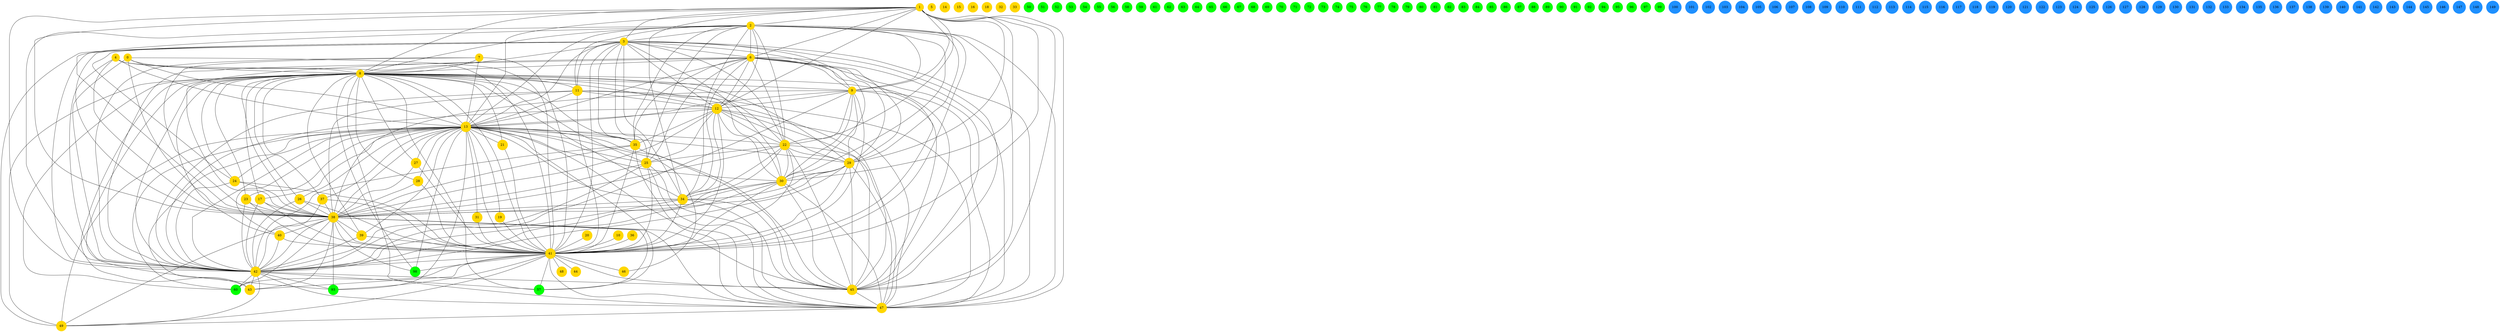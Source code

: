 graph iris
{

node [shape = circle, style = filled, color = gold]; 0;
node [shape = circle, style = filled, color = gold]; 1;
node [shape = circle, style = filled, color = gold]; 2;
node [shape = circle, style = filled, color = gold]; 3;
node [shape = circle, style = filled, color = gold]; 4;
node [shape = circle, style = filled, color = gold]; 5;
node [shape = circle, style = filled, color = gold]; 6;
node [shape = circle, style = filled, color = gold]; 7;
node [shape = circle, style = filled, color = gold]; 8;
node [shape = circle, style = filled, color = gold]; 9;
node [shape = circle, style = filled, color = gold]; 10;
node [shape = circle, style = filled, color = gold]; 11;
node [shape = circle, style = filled, color = gold]; 12;
node [shape = circle, style = filled, color = gold]; 13;
node [shape = circle, style = filled, color = gold]; 14;
node [shape = circle, style = filled, color = gold]; 15;
node [shape = circle, style = filled, color = gold]; 16;
node [shape = circle, style = filled, color = gold]; 17;
node [shape = circle, style = filled, color = gold]; 18;
node [shape = circle, style = filled, color = gold]; 19;
node [shape = circle, style = filled, color = gold]; 20;
node [shape = circle, style = filled, color = gold]; 21;
node [shape = circle, style = filled, color = gold]; 22;
node [shape = circle, style = filled, color = gold]; 23;
node [shape = circle, style = filled, color = gold]; 24;
node [shape = circle, style = filled, color = gold]; 25;
node [shape = circle, style = filled, color = gold]; 26;
node [shape = circle, style = filled, color = gold]; 27;
node [shape = circle, style = filled, color = gold]; 28;
node [shape = circle, style = filled, color = gold]; 29;
node [shape = circle, style = filled, color = gold]; 30;
node [shape = circle, style = filled, color = gold]; 31;
node [shape = circle, style = filled, color = gold]; 32;
node [shape = circle, style = filled, color = gold]; 33;
node [shape = circle, style = filled, color = gold]; 34;
node [shape = circle, style = filled, color = gold]; 35;
node [shape = circle, style = filled, color = gold]; 36;
node [shape = circle, style = filled, color = gold]; 37;
node [shape = circle, style = filled, color = gold]; 38;
node [shape = circle, style = filled, color = gold]; 39;
node [shape = circle, style = filled, color = gold]; 40;
node [shape = circle, style = filled, color = gold]; 41;
node [shape = circle, style = filled, color = gold]; 42;
node [shape = circle, style = filled, color = gold]; 43;
node [shape = circle, style = filled, color = gold]; 44;
node [shape = circle, style = filled, color = gold]; 45;
node [shape = circle, style = filled, color = gold]; 46;
node [shape = circle, style = filled, color = gold]; 47;
node [shape = circle, style = filled, color = gold]; 48;
node [shape = circle, style = filled, color = gold]; 49;
node [shape = circle, style = filled, color = green]; 50;
node [shape = circle, style = filled, color = green]; 51;
node [shape = circle, style = filled, color = green]; 52;
node [shape = circle, style = filled, color = green]; 53;
node [shape = circle, style = filled, color = green]; 54;
node [shape = circle, style = filled, color = green]; 55;
node [shape = circle, style = filled, color = green]; 56;
node [shape = circle, style = filled, color = green]; 57;
node [shape = circle, style = filled, color = green]; 58;
node [shape = circle, style = filled, color = green]; 59;
node [shape = circle, style = filled, color = green]; 60;
node [shape = circle, style = filled, color = green]; 61;
node [shape = circle, style = filled, color = green]; 62;
node [shape = circle, style = filled, color = green]; 63;
node [shape = circle, style = filled, color = green]; 64;
node [shape = circle, style = filled, color = green]; 65;
node [shape = circle, style = filled, color = green]; 66;
node [shape = circle, style = filled, color = green]; 67;
node [shape = circle, style = filled, color = green]; 68;
node [shape = circle, style = filled, color = green]; 69;
node [shape = circle, style = filled, color = green]; 70;
node [shape = circle, style = filled, color = green]; 71;
node [shape = circle, style = filled, color = green]; 72;
node [shape = circle, style = filled, color = green]; 73;
node [shape = circle, style = filled, color = green]; 74;
node [shape = circle, style = filled, color = green]; 75;
node [shape = circle, style = filled, color = green]; 76;
node [shape = circle, style = filled, color = green]; 77;
node [shape = circle, style = filled, color = green]; 78;
node [shape = circle, style = filled, color = green]; 79;
node [shape = circle, style = filled, color = green]; 80;
node [shape = circle, style = filled, color = green]; 81;
node [shape = circle, style = filled, color = green]; 82;
node [shape = circle, style = filled, color = green]; 83;
node [shape = circle, style = filled, color = green]; 84;
node [shape = circle, style = filled, color = green]; 85;
node [shape = circle, style = filled, color = green]; 86;
node [shape = circle, style = filled, color = green]; 87;
node [shape = circle, style = filled, color = green]; 88;
node [shape = circle, style = filled, color = green]; 89;
node [shape = circle, style = filled, color = green]; 90;
node [shape = circle, style = filled, color = green]; 91;
node [shape = circle, style = filled, color = green]; 92;
node [shape = circle, style = filled, color = green]; 93;
node [shape = circle, style = filled, color = green]; 94;
node [shape = circle, style = filled, color = green]; 95;
node [shape = circle, style = filled, color = green]; 96;
node [shape = circle, style = filled, color = green]; 97;
node [shape = circle, style = filled, color = green]; 98;
node [shape = circle, style = filled, color = green]; 99;
node [shape = circle, style = filled, color = dodgerblue]; 100;
node [shape = circle, style = filled, color = dodgerblue]; 101;
node [shape = circle, style = filled, color = dodgerblue]; 102;
node [shape = circle, style = filled, color = dodgerblue]; 103;
node [shape = circle, style = filled, color = dodgerblue]; 104;
node [shape = circle, style = filled, color = dodgerblue]; 105;
node [shape = circle, style = filled, color = dodgerblue]; 106;
node [shape = circle, style = filled, color = dodgerblue]; 107;
node [shape = circle, style = filled, color = dodgerblue]; 108;
node [shape = circle, style = filled, color = dodgerblue]; 109;
node [shape = circle, style = filled, color = dodgerblue]; 110;
node [shape = circle, style = filled, color = dodgerblue]; 111;
node [shape = circle, style = filled, color = dodgerblue]; 112;
node [shape = circle, style = filled, color = dodgerblue]; 113;
node [shape = circle, style = filled, color = dodgerblue]; 114;
node [shape = circle, style = filled, color = dodgerblue]; 115;
node [shape = circle, style = filled, color = dodgerblue]; 116;
node [shape = circle, style = filled, color = dodgerblue]; 117;
node [shape = circle, style = filled, color = dodgerblue]; 118;
node [shape = circle, style = filled, color = dodgerblue]; 119;
node [shape = circle, style = filled, color = dodgerblue]; 120;
node [shape = circle, style = filled, color = dodgerblue]; 121;
node [shape = circle, style = filled, color = dodgerblue]; 122;
node [shape = circle, style = filled, color = dodgerblue]; 123;
node [shape = circle, style = filled, color = dodgerblue]; 124;
node [shape = circle, style = filled, color = dodgerblue]; 125;
node [shape = circle, style = filled, color = dodgerblue]; 126;
node [shape = circle, style = filled, color = dodgerblue]; 127;
node [shape = circle, style = filled, color = dodgerblue]; 128;
node [shape = circle, style = filled, color = dodgerblue]; 129;
node [shape = circle, style = filled, color = dodgerblue]; 130;
node [shape = circle, style = filled, color = dodgerblue]; 131;
node [shape = circle, style = filled, color = dodgerblue]; 132;
node [shape = circle, style = filled, color = dodgerblue]; 133;
node [shape = circle, style = filled, color = dodgerblue]; 134;
node [shape = circle, style = filled, color = dodgerblue]; 135;
node [shape = circle, style = filled, color = dodgerblue]; 136;
node [shape = circle, style = filled, color = dodgerblue]; 137;
node [shape = circle, style = filled, color = dodgerblue]; 138;
node [shape = circle, style = filled, color = dodgerblue]; 139;
node [shape = circle, style = filled, color = dodgerblue]; 140;
node [shape = circle, style = filled, color = dodgerblue]; 141;
node [shape = circle, style = filled, color = dodgerblue]; 142;
node [shape = circle, style = filled, color = dodgerblue]; 143;
node [shape = circle, style = filled, color = dodgerblue]; 144;
node [shape = circle, style = filled, color = dodgerblue]; 145;
node [shape = circle, style = filled, color = dodgerblue]; 146;
node [shape = circle, style = filled, color = dodgerblue]; 147;
node [shape = circle, style = filled, color = dodgerblue]; 148;
node [shape = circle, style = filled, color = dodgerblue]; 149;

0 -- 8
0 -- 13
0 -- 38
0 -- 41
0 -- 42
1 -- 2
1 -- 3
1 -- 6
1 -- 8
1 -- 9
1 -- 12
1 -- 13
1 -- 22
1 -- 29
1 -- 30
1 -- 34
1 -- 38
1 -- 41
1 -- 42
1 -- 45
1 -- 47
2 -- 3
2 -- 6
2 -- 8
2 -- 9
2 -- 11
2 -- 12
2 -- 13
2 -- 22
2 -- 25
2 -- 29
2 -- 30
2 -- 34
2 -- 35
2 -- 38
2 -- 41
2 -- 42
2 -- 45
2 -- 47
3 -- 6
3 -- 8
3 -- 9
3 -- 11
3 -- 12
3 -- 13
3 -- 22
3 -- 24
3 -- 25
3 -- 29
3 -- 30
3 -- 34
3 -- 35
3 -- 38
3 -- 41
3 -- 42
3 -- 45
3 -- 47
3 -- 49
4 -- 8
4 -- 13
4 -- 38
4 -- 41
4 -- 42
6 -- 8
6 -- 9
6 -- 12
6 -- 13
6 -- 22
6 -- 25
6 -- 29
6 -- 30
6 -- 34
6 -- 35
6 -- 38
6 -- 41
6 -- 42
6 -- 45
6 -- 47
7 -- 8
7 -- 13
7 -- 38
7 -- 41
7 -- 42
8 -- 9
8 -- 11
8 -- 12
8 -- 13
8 -- 17
8 -- 21
8 -- 22
8 -- 23
8 -- 24
8 -- 25
8 -- 26
8 -- 27
8 -- 28
8 -- 29
8 -- 30
8 -- 34
8 -- 35
8 -- 37
8 -- 38
8 -- 39
8 -- 40
8 -- 41
8 -- 42
8 -- 43
8 -- 45
8 -- 47
8 -- 49
8 -- 57
8 -- 60
8 -- 93
8 -- 98
9 -- 12
9 -- 13
9 -- 22
9 -- 29
9 -- 30
9 -- 38
9 -- 41
9 -- 42
9 -- 45
9 -- 47
10 -- 41
11 -- 12
11 -- 13
11 -- 38
11 -- 41
11 -- 42
11 -- 45
11 -- 47
12 -- 13
12 -- 22
12 -- 25
12 -- 29
12 -- 30
12 -- 34
12 -- 35
12 -- 38
12 -- 41
12 -- 42
12 -- 45
12 -- 47
13 -- 17
13 -- 19
13 -- 21
13 -- 22
13 -- 23
13 -- 24
13 -- 25
13 -- 26
13 -- 27
13 -- 28
13 -- 29
13 -- 30
13 -- 31
13 -- 34
13 -- 35
13 -- 37
13 -- 38
13 -- 39
13 -- 40
13 -- 41
13 -- 42
13 -- 43
13 -- 45
13 -- 46
13 -- 47
13 -- 49
13 -- 57
13 -- 60
13 -- 93
13 -- 98
17 -- 38
17 -- 41
17 -- 42
19 -- 41
20 -- 41
21 -- 41
22 -- 25
22 -- 29
22 -- 30
22 -- 34
22 -- 38
22 -- 41
22 -- 42
22 -- 45
22 -- 47
23 -- 38
23 -- 41
23 -- 42
24 -- 38
24 -- 41
24 -- 42
25 -- 38
25 -- 41
25 -- 42
25 -- 45
25 -- 47
26 -- 38
26 -- 41
26 -- 42
27 -- 38
27 -- 41
28 -- 38
28 -- 41
29 -- 30
29 -- 34
29 -- 38
29 -- 41
29 -- 42
29 -- 45
29 -- 47
30 -- 34
30 -- 38
30 -- 41
30 -- 42
30 -- 45
30 -- 47
31 -- 41
34 -- 38
34 -- 41
34 -- 42
34 -- 45
34 -- 47
35 -- 38
35 -- 41
35 -- 42
35 -- 45
35 -- 47
36 -- 41
37 -- 38
37 -- 41
37 -- 42
38 -- 39
38 -- 40
38 -- 41
38 -- 42
38 -- 43
38 -- 45
38 -- 47
38 -- 49
38 -- 57
38 -- 60
38 -- 93
38 -- 98
39 -- 41
39 -- 42
40 -- 41
40 -- 42
41 -- 42
41 -- 43
41 -- 44
41 -- 45
41 -- 46
41 -- 47
41 -- 48
41 -- 49
41 -- 57
41 -- 60
41 -- 93
41 -- 98
42 -- 43
42 -- 45
42 -- 47
42 -- 49
42 -- 57
42 -- 60
42 -- 93
45 -- 47
47 -- 49
}